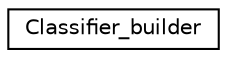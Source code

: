 digraph "Graphical Class Hierarchy"
{
  edge [fontname="Helvetica",fontsize="10",labelfontname="Helvetica",labelfontsize="10"];
  node [fontname="Helvetica",fontsize="10",shape=record];
  rankdir="LR";
  Node1 [label="Classifier_builder",height=0.2,width=0.4,color="black", fillcolor="white", style="filled",URL="$class_classifier__builder.html"];
}
